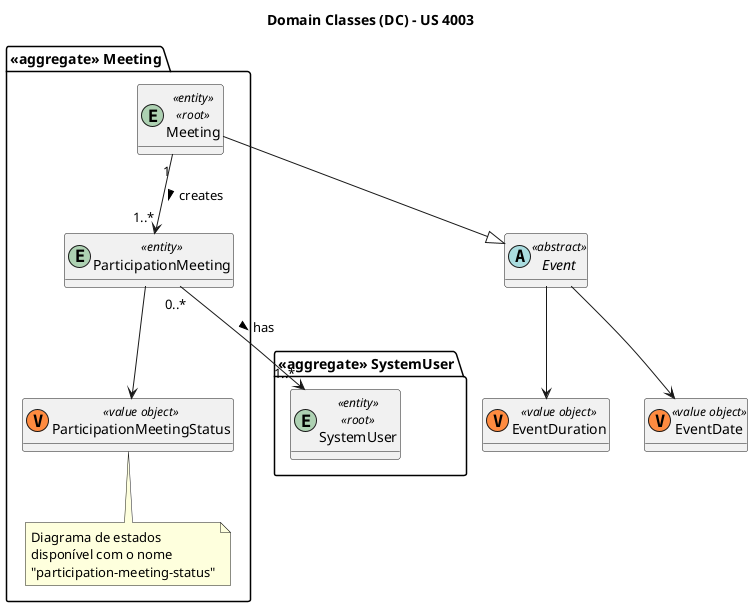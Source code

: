 @startuml

top to bottom direction

title Domain Classes (DC) - US 4003

hide methods
skinparam classAttributeIconSize 0

'SystemUser
package "<<aggregate>> SystemUser" {
    entity SystemUser <<entity>> <<root>> {
    }
}

'Meeting
package "<<aggregate>> Meeting" {
    entity Meeting <<entity>> <<root>>
    entity ParticipationMeeting <<entity>>
    class ParticipationMeetingStatus <<(V, #FF8B40) value object>>
    note bottom
        Diagrama de estados
        disponível com o nome
        "participation-meeting-status"
    end note
}

'Event
abstract Event <<abstract>>
class EventDuration <<(V, #FF8B40) value object>>
class EventDate <<(V, #FF8B40) value object>>

'Value Objects
Event -down-> EventDuration
Event -down-> EventDate

ParticipationMeeting -down-> ParticipationMeetingStatus

'Inheritance
Meeting --|> Event

'Relations
ParticipationMeeting "0..*" --> "1..*" SystemUser : has >
Meeting "1" --> "1..*" ParticipationMeeting : creates >


@enduml